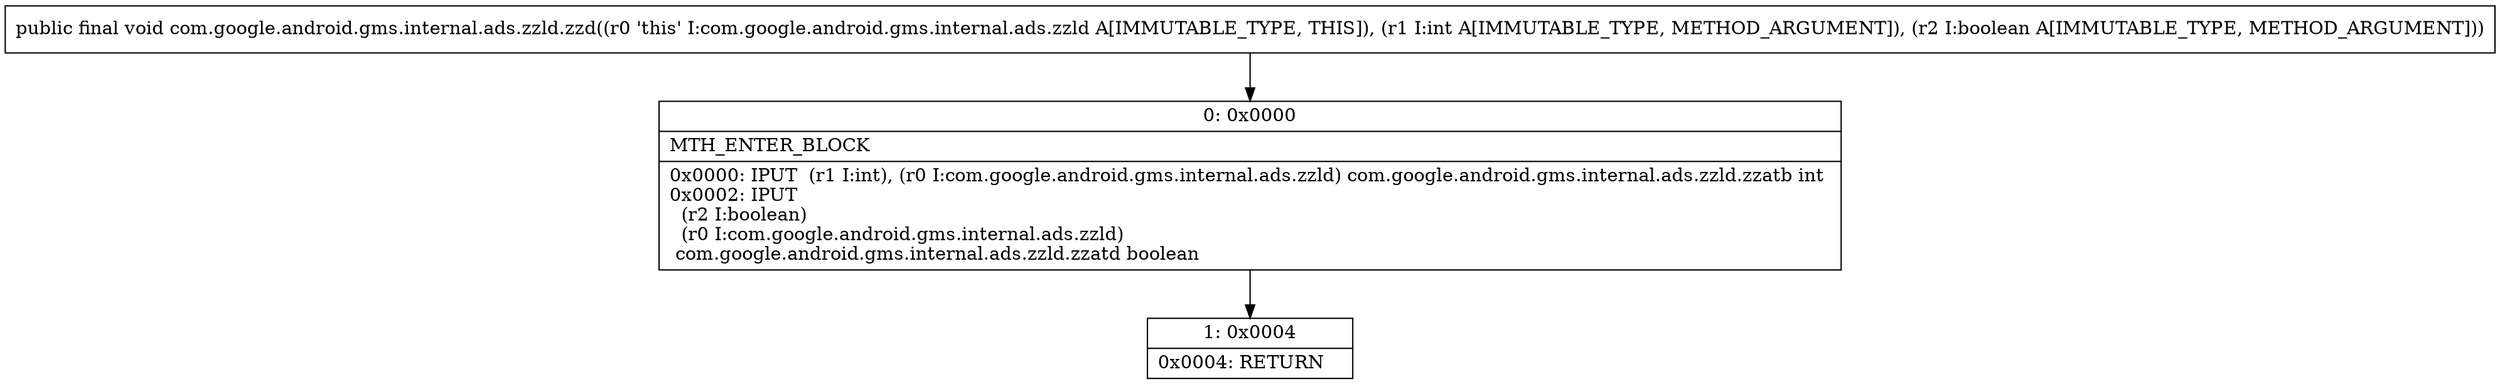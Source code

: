 digraph "CFG forcom.google.android.gms.internal.ads.zzld.zzd(IZ)V" {
Node_0 [shape=record,label="{0\:\ 0x0000|MTH_ENTER_BLOCK\l|0x0000: IPUT  (r1 I:int), (r0 I:com.google.android.gms.internal.ads.zzld) com.google.android.gms.internal.ads.zzld.zzatb int \l0x0002: IPUT  \l  (r2 I:boolean)\l  (r0 I:com.google.android.gms.internal.ads.zzld)\l com.google.android.gms.internal.ads.zzld.zzatd boolean \l}"];
Node_1 [shape=record,label="{1\:\ 0x0004|0x0004: RETURN   \l}"];
MethodNode[shape=record,label="{public final void com.google.android.gms.internal.ads.zzld.zzd((r0 'this' I:com.google.android.gms.internal.ads.zzld A[IMMUTABLE_TYPE, THIS]), (r1 I:int A[IMMUTABLE_TYPE, METHOD_ARGUMENT]), (r2 I:boolean A[IMMUTABLE_TYPE, METHOD_ARGUMENT])) }"];
MethodNode -> Node_0;
Node_0 -> Node_1;
}

